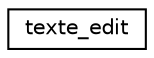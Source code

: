 digraph "Graphe hiérarchique des classes"
{
  edge [fontname="Helvetica",fontsize="10",labelfontname="Helvetica",labelfontsize="10"];
  node [fontname="Helvetica",fontsize="10",shape=record];
  rankdir="LR";
  Node0 [label="texte_edit",height=0.2,width=0.4,color="black", fillcolor="white", style="filled",URL="$classtexte__edit.html",tooltip="Classe décrivant un widget de type QPlainTextEdit dont la taille est ajustable suivant son contenu..."];
}
